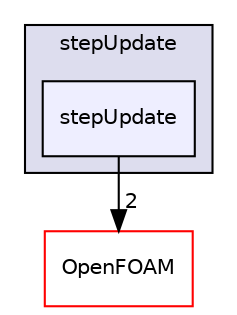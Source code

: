 digraph "src/optimisation/adjointOptimisation/adjoint/optimisation/lineSearch/stepUpdate/stepUpdate" {
  bgcolor=transparent;
  compound=true
  node [ fontsize="10", fontname="Helvetica"];
  edge [ labelfontsize="10", labelfontname="Helvetica"];
  subgraph clusterdir_48ff6cf3bcfd4c166e74b44c227ffdcc {
    graph [ bgcolor="#ddddee", pencolor="black", label="stepUpdate" fontname="Helvetica", fontsize="10", URL="dir_48ff6cf3bcfd4c166e74b44c227ffdcc.html"]
  dir_d958aed662f3736c21f169a153a800c6 [shape=box, label="stepUpdate", style="filled", fillcolor="#eeeeff", pencolor="black", URL="dir_d958aed662f3736c21f169a153a800c6.html"];
  }
  dir_c5473ff19b20e6ec4dfe5c310b3778a8 [shape=box label="OpenFOAM" color="red" URL="dir_c5473ff19b20e6ec4dfe5c310b3778a8.html"];
  dir_d958aed662f3736c21f169a153a800c6->dir_c5473ff19b20e6ec4dfe5c310b3778a8 [headlabel="2", labeldistance=1.5 headhref="dir_002857_002151.html"];
}
